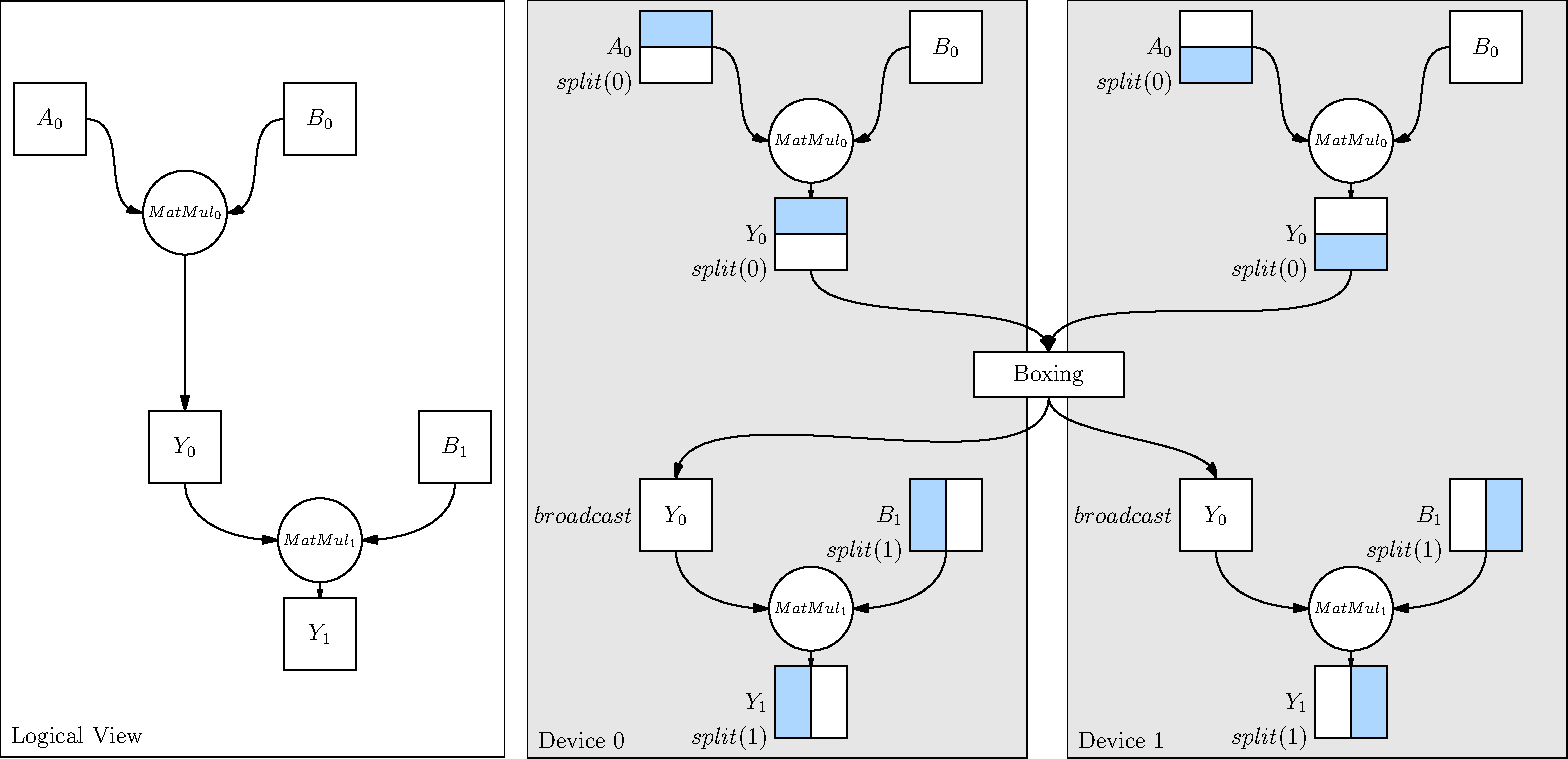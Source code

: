 size(40cm, 0);
unitsize(30, 0);
defaultpen(fontsize(12pt));


real rsize = 0.7;
real shiftUnit = 3;
pen fillblockpen = rgb(156,194,230);

picture getCircle(string s, pair pos, pen p = white)
{
    picture pic;
    path pt_circle = circle(pos, rsize);
    filldraw(pic, pt_circle, p);
    label(pic, s, pos, fontsize(8pt));
    return pic;
}

picture getRect(string s="", pair z=(0,0), real w=1.2, real h = 1.2,pen p = white) {
  picture pic;
  pair d=(w,h);
  filldraw(pic,box(-d/2,d/2), p);
  label(pic,s,(0,0));
  return shift(z)*pic;
}

picture getLogicalPic()
{
    picture pic;
    size(pic, 0, 40cm);
    unitsize(pic, 0, 30);

    real xshiftUnit = 1.5shiftUnit;
    real yshiftUnit = -0.52shiftUnit;

    picture A0 = getRect("$A_0$");
    picture B0 = getRect("$B_0$", (xshiftUnit, 0));

    real xOfCirclePt = midpoint(point(A0, E)--point(B0,W)).x;
    picture MatMul0 = getCircle("$MatMul_0$", (xOfCirclePt, yshiftUnit));

    add(pic, A0);
    add(pic, B0);
    add(pic, MatMul0);


    transform shiftRightDown = shift(0.5xshiftUnit, 3.5*yshiftUnit);
    picture Y0 = shiftRightDown*getRect("$Y_0$");
    picture B1 = shiftRightDown*getRect("$B_1$", (xshiftUnit, 0));
    picture MatMul1 = shiftRightDown*getCircle("$MatMul_1$", (xOfCirclePt, yshiftUnit));
    picture Y1 = shiftRightDown*getRect("$Y_1$", (xOfCirclePt, 2yshiftUnit));

    add(pic, Y0);
    add(pic, B1);
    add(pic, MatMul1);
    add(pic, Y1);

    //draw lines
    path A0ToMat0 = point(A0, E){right}..{right}point(MatMul0, W);
    path B0ToMat0 = point(B0, W){left}..{left}point(MatMul0, E);
    path Mat0ToY0 = point(MatMul0, S){down}.. tension 3 ..{down}point(Y0, N);
    path Y0ToMat1 = point(Y0, S){down}..{right}point(MatMul1, W);
    path B1ToMat1 = point(B1, S){down}..{left}point(MatMul1, E);
    path Mat1ToY1 = point(MatMul1, S){down}..{down}point(Y1, N);

    draw(pic, A0ToMat0, Arrow);
    draw(pic, B0ToMat0, Arrow);
    draw(pic, Mat0ToY0, Arrow);
    draw(pic, Y0ToMat1, Arrow);
    draw(pic, B1ToMat1, Arrow);
    draw(pic, Mat1ToY1, Arrow);

    // box it and label
    pair centerOfPic = shift(0, 0.5yshiftUnit)*(midpoint(point(Y0, S)--point(MatMul1, N)).x, midpoint(point(Y0, N)--point(MatMul0, S)).y);
    real boxWidth = 1.4shiftUnit;
    real boxHeight = 2.1shiftUnit;
    pair leftBottom = shift(-boxWidth, -boxHeight)*centerOfPic;
    pair rightUp = shift(boxWidth, boxHeight)*centerOfPic;
    label(pic, "Logical View", leftBottom, 2NE);
    path encloseBox = box(leftBottom, rightUp);
    draw(pic, encloseBox);
    return pic;
}

void fillBoxUp(picture boxPic, pen p=fillblockpen)
{
    pair ptLeftBottom = point(boxPic, W);
    pair ptRightBottom = point(boxPic, E);
    pair ptLeftUp = point(boxPic, NW);
    pair ptRightUp = point(boxPic, NE);
    path upRect = ptLeftBottom--ptRightBottom--ptRightUp--ptLeftUp--cycle;
    filldraw(boxPic, upRect, p);
}

void fillBoxDown(picture boxPic, pen p=fillblockpen)
{
    pair ptLeftBottom = point(boxPic, SW);
    pair ptRightBottom = point(boxPic, SE);
    pair ptLeftUp = point(boxPic, W);
    pair ptRightUp = point(boxPic, E);
    path upRect = ptLeftBottom--ptRightBottom--ptRightUp--ptLeftUp--cycle;
    filldraw(boxPic, upRect, p);
}

void fillBoxLeft(picture boxPic, pen p=fillblockpen)
{
    pair ptLeftBottom = point(boxPic, SW);
    pair ptRightBottom = midpoint(point(boxPic, SW)--point(boxPic, SE));
    pair ptLeftUp = point(boxPic, NW);
    pair ptRightUp = midpoint(point(boxPic, NW)--point(boxPic, NE));
    path upRect = ptLeftBottom--ptRightBottom--ptRightUp--ptLeftUp--cycle;
    filldraw(boxPic, upRect, p);
}

void fillBoxRight(picture boxPic, pen p=fillblockpen)
{
    pair ptLeftBottom = midpoint(point(boxPic, SW)--point(boxPic, SE));
    pair ptRightBottom = point(boxPic, SE);
    pair ptLeftUp = midpoint(point(boxPic, NW)--point(boxPic, NE));
    pair ptRightUp = point(boxPic, NE);
    path upRect = ptLeftBottom--ptRightBottom--ptRightUp--ptLeftUp--cycle;
    filldraw(boxPic, upRect, p);
}

picture getBoxPic()
{
    picture pic;
    size(pic, 0, 40cm);
    unitsize(pic, 0, 30);

    real xshiftUnit = 1.5shiftUnit;
    real yshiftUnit = -0.52shiftUnit;

// background box
    pair ptLeftBottom = (-0.55xshiftUnit, 7.6yshiftUnit);
    pair ptRightUp = (1.3xshiftUnit, -0.5yshiftUnit);
    path bgBox0 = box(ptLeftBottom, ptRightUp);
    path bgBox1 = shift(2xshiftUnit, 0)*bgBox0;
    picture bgBox0Pic;
    picture bgBox1Pic;
    filldraw(bgBox0Pic, bgBox0, lightgray);
    filldraw(bgBox1Pic, bgBox1, lightgray);
    add(pic, bgBox0Pic);
    add(pic, bgBox1Pic);

    label(pic, "Device 0", point(bgBox0Pic, SW), 2NE);
    label(pic, "Device 1", point(bgBox1Pic, SW), 2NE);

// ------device 0 layer 1
    picture dev0_A0 = getRect("");
    fillBoxUp(dev0_A0);
    label(dev0_A0, "$A_0$", point(dev0_A0, W), W);
    label(dev0_A0, "$split(0)$", point(dev0_A0, SW), W);

    picture dev0_B0 = getRect("$B_0$", (xshiftUnit, 0));

    real xOfCirclePt = midpoint(point(dev0_A0, E)--point(dev0_B0,W)).x;
    picture dev0_MatMul0 = getCircle("$MatMul_0$", (xOfCirclePt, yshiftUnit));

    add(pic, dev0_A0);
    add(pic, dev0_B0);
    add(pic, dev0_MatMul0);

    picture dev0_Y0 = getRect("", (xOfCirclePt, 2*yshiftUnit));
    fillBoxUp(dev0_Y0);
    label(dev0_Y0, "$Y_0$", point(dev0_Y0, W), W);
    label(dev0_Y0, "$split(0)$", point(dev0_Y0, SW), W);
    add(pic, dev0_Y0);

//---------- device 1 layer 1
    transform shiftToDevice1 = shift(2xshiftUnit, 0);
    picture dev1_A0 = shiftToDevice1*getRect("");
    fillBoxDown(dev1_A0);
    label(dev1_A0, "$A_0$", point(dev1_A0, W), W);
    label(dev1_A0, "$split(0)$", point(dev1_A0, SW), W);

    picture dev1_B0 = shiftToDevice1*getRect("$B_0$", (xshiftUnit, 0));

    real xOfCirclePt = midpoint(point(dev1_A0, E)--point(dev1_B0,W)).x;
    picture dev1_MatMul0 = getCircle("$MatMul_0$", (xOfCirclePt, yshiftUnit));

    add(pic, dev1_A0);
    add(pic, dev1_B0);
    add(pic, dev1_MatMul0);

    picture dev1_Y0 = getRect("", (xOfCirclePt, 2*yshiftUnit));
    fillBoxDown(dev1_Y0);
    label(dev1_Y0, "$Y_0$", point(dev1_Y0, W), W);
    label(dev1_Y0, "$split(0)$", point(dev1_Y0, SW), W);
    add(pic, dev1_Y0);

//------boxing rect
    pair boxingPos = shift(-0.12xshiftUnit, 1.5yshiftUnit)*midpoint(point(dev0_Y0, E)--point(dev1_Y0,W));
    //dot(pic, boxingPos);
    picture theBoxNode = getRect("Boxing", boxingPos, 2.5, 0.75);
    add(pic, theBoxNode);

 // ------- lines in layer 1(mat0 to boxing)
    path dev0A0ToMat0 = point(dev0_A0, E){right}..{right}point(dev0_MatMul0, W);
    path dev0B0ToMat0 = point(dev0_B0, W){left}..{left}point(dev0_MatMul0, E);
    path mat0ToDev0Y0 = point(dev0_MatMul0, S){down}..{down}point(dev0_Y0, N);
    path dev0Y0ToBoxing = point(dev0_Y0, S){down}.. tension atleast 2 ..{down}point(theBoxNode, N);
    draw(pic, dev0A0ToMat0, Arrow);
    draw(pic, dev0B0ToMat0, Arrow);
    draw(pic, mat0ToDev0Y0, Arrow);
    draw(pic, dev0Y0ToBoxing, Arrow);

    path dev1A0ToMat0 = point(dev1_A0, E){right}..{right}point(dev1_MatMul0, W);
    path dev1B0ToMat0 = point(dev1_B0, W){left}..{left}point(dev1_MatMul0, E);
    path mat0ToDev1Y0 = point(dev1_MatMul0, S){down}..{down}point(dev1_Y0, N);
    path dev1Y0ToBoxing = point(dev1_Y0, S){down}.. tension atleast 2 ..{down}point(theBoxNode, N);
    draw(pic, dev1A0ToMat0, Arrow);
    draw(pic, dev1B0ToMat0, Arrow);
    draw(pic, mat0ToDev1Y0, Arrow);
    draw(pic, dev1Y0ToBoxing, Arrow);

//----------- layer2 of device 0 nodes
    transform shiftToLayer2 = shift(0, 5yshiftUnit);
    picture l2_dev0_Y0 = shiftToLayer2*getRect("$Y_0$");
    label(l2_dev0_Y0, "$broadcast$", point(l2_dev0_Y0, W), W);

    picture l2_dev0_B1 = shiftToLayer2*getRect("", (xshiftUnit, 0));
    fillBoxLeft(l2_dev0_B1);
    label(l2_dev0_B1, "$B_1$", point(l2_dev0_B1, W), W);
    label(l2_dev0_B1, "$split(1)$", point(l2_dev0_B1, SW), W);

    real xOfCirclePt = midpoint(point(l2_dev0_Y0, E)--point(l2_dev0_B1,W)).x;
    picture l2_dev0_MatMul1 = shiftToLayer2*getCircle("$MatMul_1$", (xOfCirclePt, yshiftUnit));

    add(pic, l2_dev0_Y0);
    add(pic, l2_dev0_B1);
    add(pic, l2_dev0_MatMul1);

    picture l2_dev0_Y1 = shiftToLayer2*getRect("", (xOfCirclePt, 2*yshiftUnit));
    fillBoxLeft(l2_dev0_Y1);
    label(l2_dev0_Y1, "$Y_1$", point(l2_dev0_Y1, W), W);
    label(l2_dev0_Y1, "$split(1)$", point(l2_dev0_Y1, SW), W);
    add(pic, l2_dev0_Y1);

//----------- layer2 of device 1 nodes
    transform shiftToLayer2Dev1 = shift(2xshiftUnit, 5yshiftUnit);
    picture l2_dev1_Y0 = shiftToLayer2Dev1*getRect("$Y_0$");
    label(l2_dev1_Y0, "$broadcast$", point(l2_dev1_Y0, W), W);

    picture l2_dev1_B1 = shiftToLayer2Dev1*getRect("", (xshiftUnit, 0));
    fillBoxRight(l2_dev1_B1);
    label(l2_dev1_B1, "$B_1$", point(l2_dev1_B1, W), W);
    label(l2_dev1_B1, "$split(1)$", point(l2_dev1_B1, SW), W);

    pair ptCircle = shift(0, yshiftUnit)*midpoint(point(l2_dev1_Y0, E)--point(l2_dev1_B1,W));
    picture l2_dev1_MatMul1 = getCircle("$MatMul_1$", ptCircle);

    add(pic, l2_dev1_Y0);
    add(pic, l2_dev1_B1);
    add(pic, l2_dev1_MatMul1);

    picture l2_dev1_Y1 = getRect("", shift(0, yshiftUnit)*ptCircle);
    fillBoxRight(l2_dev1_Y1);
    label(l2_dev1_Y1, "$Y_1$", point(l2_dev1_Y1, W), W);
    label(l2_dev1_Y1, "$split(1)$", point(l2_dev1_Y1, SW), W);
    add(pic, l2_dev1_Y1);

// ------ draw lines in layer2(boxing to layer2)
    path boxingToDev0Y0 = point(theBoxNode, S){down}.. tension 2 ..{down}point(l2_dev0_Y0, N);
    path boxingToDev1Y0 = point(theBoxNode, S){down}.. tension 2 ..{down}point(l2_dev1_Y0, N);
    draw(pic, boxingToDev0Y0, Arrow);
    draw(pic, boxingToDev1Y0, Arrow);

    //dev 0
    path l2Y0ToMat1 = point(l2_dev0_Y0, S){down}..{right}point(l2_dev0_MatMul1, W);
    path l2B1ToMat1 = point(l2_dev0_B1, S){down}..{left}point(l2_dev0_MatMul1, E);
    path l2Mat1ToY1 = point(l2_dev0_MatMul1, S){down}..{down}point(l2_dev0_Y1, N);
    draw(pic, l2Y0ToMat1, Arrow);
    draw(pic, l2B1ToMat1, Arrow);
    draw(pic, l2Mat1ToY1, Arrow);

    //dev 1
    path l2Y0ToMat1Dev1 = point(l2_dev1_Y0, S){down}..{right}point(l2_dev1_MatMul1, W);
    path l2B1ToMat1Dev1 = point(l2_dev1_B1, S){down}..{left}point(l2_dev1_MatMul1, E);
    path l2Mat1ToY1Dev1 = point(l2_dev1_MatMul1, S){down}..{down}point(l2_dev1_Y1, N);
    draw(pic, l2Y0ToMat1Dev1, Arrow);
    draw(pic, l2B1ToMat1Dev1, Arrow);
    draw(pic, l2Mat1ToY1Dev1, Arrow);

    return pic;
}

picture logicalPic = getLogicalPic();
add(logicalPic.fit(), (0,0), W);

picture boxPic = getBoxPic();
add(boxPic.fit(), (0,0), 10E);
